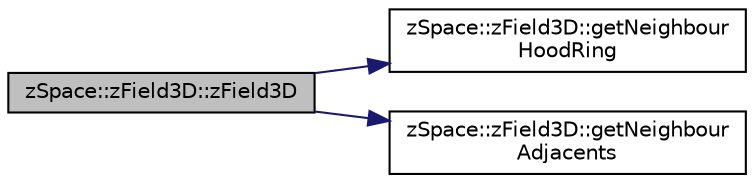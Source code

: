 digraph "zSpace::zField3D::zField3D"
{
  edge [fontname="Helvetica",fontsize="10",labelfontname="Helvetica",labelfontsize="10"];
  node [fontname="Helvetica",fontsize="10",shape=record];
  rankdir="LR";
  Node89 [label="zSpace::zField3D::zField3D",height=0.2,width=0.4,color="black", fillcolor="grey75", style="filled", fontcolor="black"];
  Node89 -> Node90 [color="midnightblue",fontsize="10",style="solid",fontname="Helvetica"];
  Node90 [label="zSpace::zField3D::getNeighbour\lHoodRing",height=0.2,width=0.4,color="black", fillcolor="white", style="filled",URL="$group__z_geometry.html#gacaf7424372f58d623855f70377d5a189",tooltip="This method gets the ring neighbours of the field at the input index. "];
  Node89 -> Node91 [color="midnightblue",fontsize="10",style="solid",fontname="Helvetica"];
  Node91 [label="zSpace::zField3D::getNeighbour\lAdjacents",height=0.2,width=0.4,color="black", fillcolor="white", style="filled",URL="$group__z_geometry.html#ga511e4a98321d862e3d3ba75be57a378f",tooltip="This method gets the immediate adjacent neighbours of the field at the input index. "];
}
